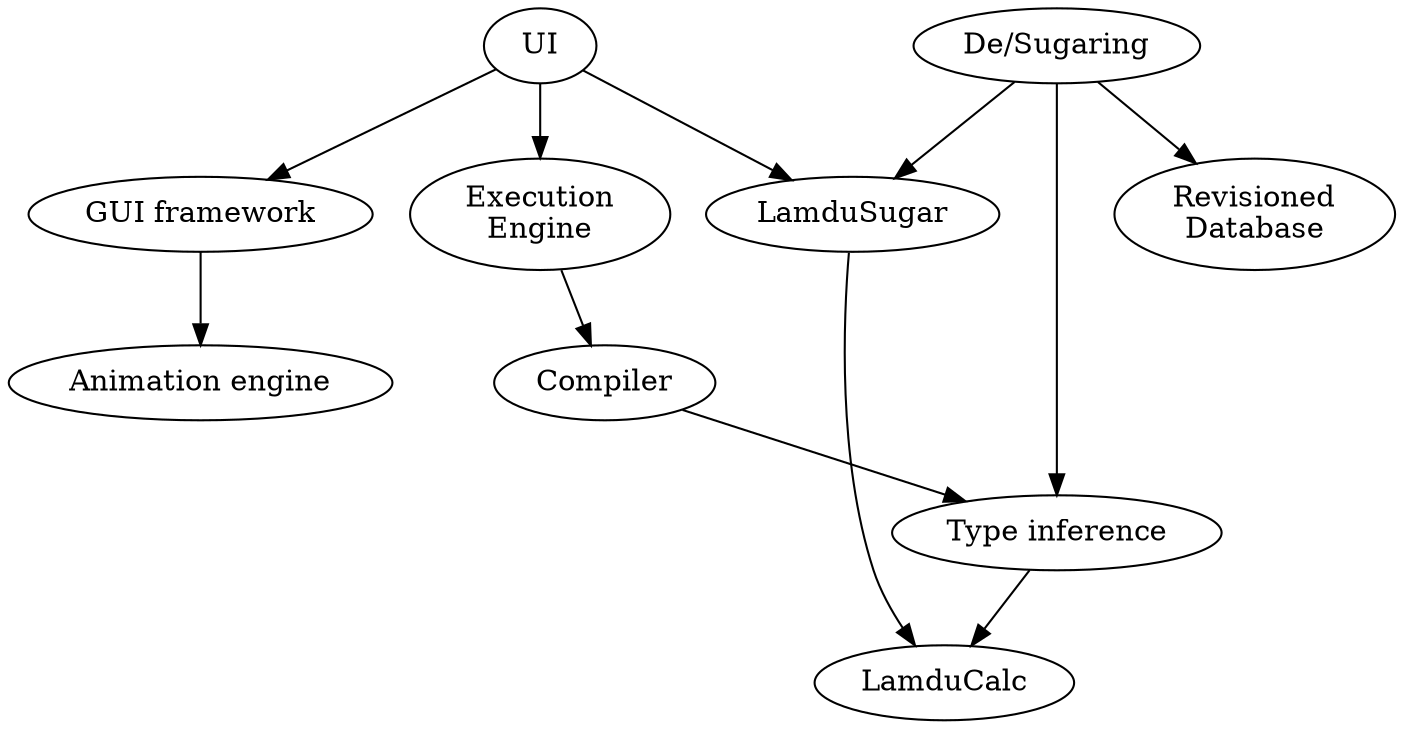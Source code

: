 digraph G {
    calc [label="LamduCalc"];
    execution [label="Execution\nEngine"];
    compiler [label="Compiler"];
    infer [label="Type inference"];
    store [label="Revisioned\nDatabase"];
    animation [label="Animation engine"];
    widgets [label="GUI framework"];
    sugar [label="LamduSugar"];
    sugarconvert [label="De/Sugaring"];
    ui [label="UI"];

    infer        -> calc;
    execution    -> compiler;
    compiler     -> infer;
    widgets      -> animation;
    sugar        -> calc;
    sugarconvert -> sugar;
    sugarconvert -> infer;
    sugarconvert -> store;
    ui           -> sugar;
    ui           -> widgets;
    ui           -> execution;

    {rank = same; ui; sugarconvert;};
}